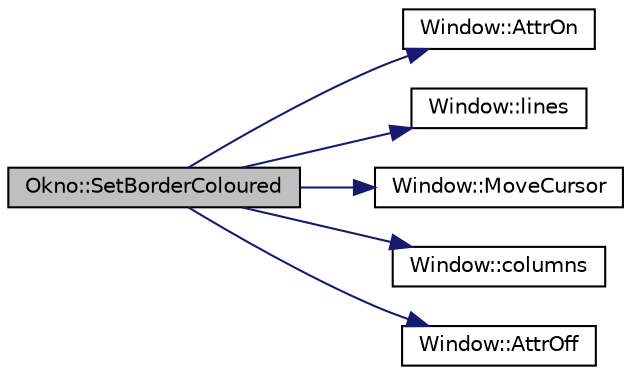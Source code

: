 digraph "Okno::SetBorderColoured"
{
  edge [fontname="Helvetica",fontsize="10",labelfontname="Helvetica",labelfontsize="10"];
  node [fontname="Helvetica",fontsize="10",shape=record];
  rankdir="LR";
  Node1 [label="Okno::SetBorderColoured",height=0.2,width=0.4,color="black", fillcolor="grey75", style="filled", fontcolor="black"];
  Node1 -> Node2 [color="midnightblue",fontsize="10",style="solid",fontname="Helvetica"];
  Node2 [label="Window::AttrOn",height=0.2,width=0.4,color="black", fillcolor="white", style="filled",URL="$class_window.html#ac68276b9e19407a0c78c0a47c5786f1a",tooltip="Wlaczany jest atrybut dla okna. "];
  Node1 -> Node3 [color="midnightblue",fontsize="10",style="solid",fontname="Helvetica"];
  Node3 [label="Window::lines",height=0.2,width=0.4,color="black", fillcolor="white", style="filled",URL="$class_window.html#a2d89f391164858a8e53d301f247873dd",tooltip="Funkcja zwraca ilosc linii w oknie. "];
  Node1 -> Node4 [color="midnightblue",fontsize="10",style="solid",fontname="Helvetica"];
  Node4 [label="Window::MoveCursor",height=0.2,width=0.4,color="black", fillcolor="white", style="filled",URL="$class_window.html#ac6e11dee115c399181fa26c0b490d2f5",tooltip="Ustawiana jest pozycja kursora. "];
  Node1 -> Node5 [color="midnightblue",fontsize="10",style="solid",fontname="Helvetica"];
  Node5 [label="Window::columns",height=0.2,width=0.4,color="black", fillcolor="white", style="filled",URL="$class_window.html#a9df6358fb547f10baa070fc811995ba7",tooltip="Funkcja zwraca ilosc kolumn w oknie. "];
  Node1 -> Node6 [color="midnightblue",fontsize="10",style="solid",fontname="Helvetica"];
  Node6 [label="Window::AttrOff",height=0.2,width=0.4,color="black", fillcolor="white", style="filled",URL="$class_window.html#a8baa301a84f4575a519f413e0d46d388",tooltip="Wylaczany jest atrybut dla okna. "];
}
